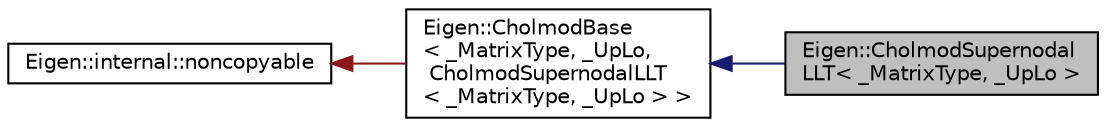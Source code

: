 digraph "Eigen::CholmodSupernodalLLT&lt; _MatrixType, _UpLo &gt;"
{
  edge [fontname="Helvetica",fontsize="10",labelfontname="Helvetica",labelfontsize="10"];
  node [fontname="Helvetica",fontsize="10",shape=record];
  rankdir="LR";
  Node1 [label="Eigen::CholmodSupernodal\lLLT\< _MatrixType, _UpLo \>",height=0.2,width=0.4,color="black", fillcolor="grey75", style="filled" fontcolor="black"];
  Node2 -> Node1 [dir="back",color="midnightblue",fontsize="10",style="solid",fontname="Helvetica"];
  Node2 [label="Eigen::CholmodBase\l\< _MatrixType, _UpLo,\l CholmodSupernodalLLT\l\< _MatrixType, _UpLo \> \>",height=0.2,width=0.4,color="black", fillcolor="white", style="filled",URL="$classEigen_1_1CholmodBase.html"];
  Node3 -> Node2 [dir="back",color="firebrick4",fontsize="10",style="solid",fontname="Helvetica"];
  Node3 [label="Eigen::internal::noncopyable",height=0.2,width=0.4,color="black", fillcolor="white", style="filled",URL="$classEigen_1_1internal_1_1noncopyable.html"];
}
